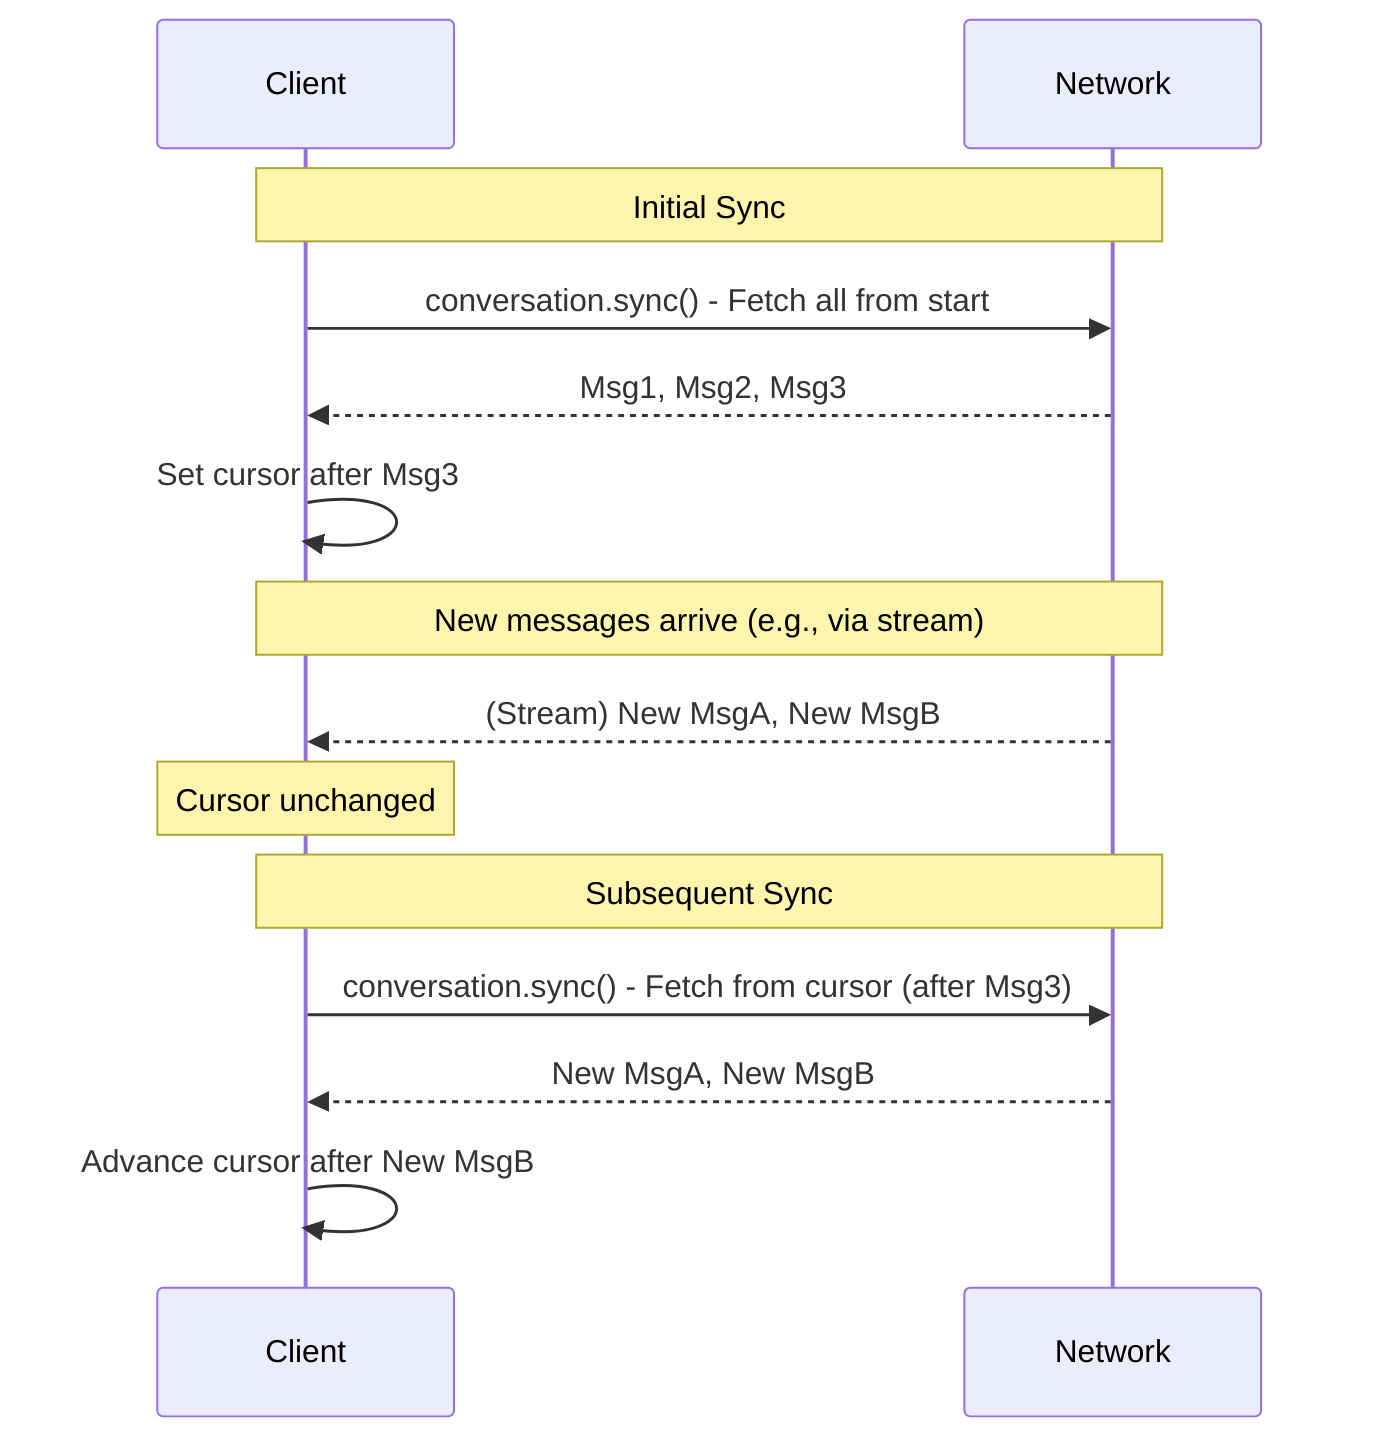 sequenceDiagram
        participant Client
        participant Network

        Note over Client,Network: Initial Sync
        Client->>Network: conversation.sync() - Fetch all from start
        Network-->>Client: Msg1, Msg2, Msg3
        Client->>Client: Set cursor after Msg3

        Note over Client,Network: New messages arrive (e.g., via stream)
        Network-->>Client: (Stream) New MsgA, New MsgB
        Note over Client: Cursor unchanged

        Note over Client,Network: Subsequent Sync
        Client->>Network: conversation.sync() - Fetch from cursor (after Msg3)
        Network-->>Client: New MsgA, New MsgB
        Client->>Client: Advance cursor after New MsgB